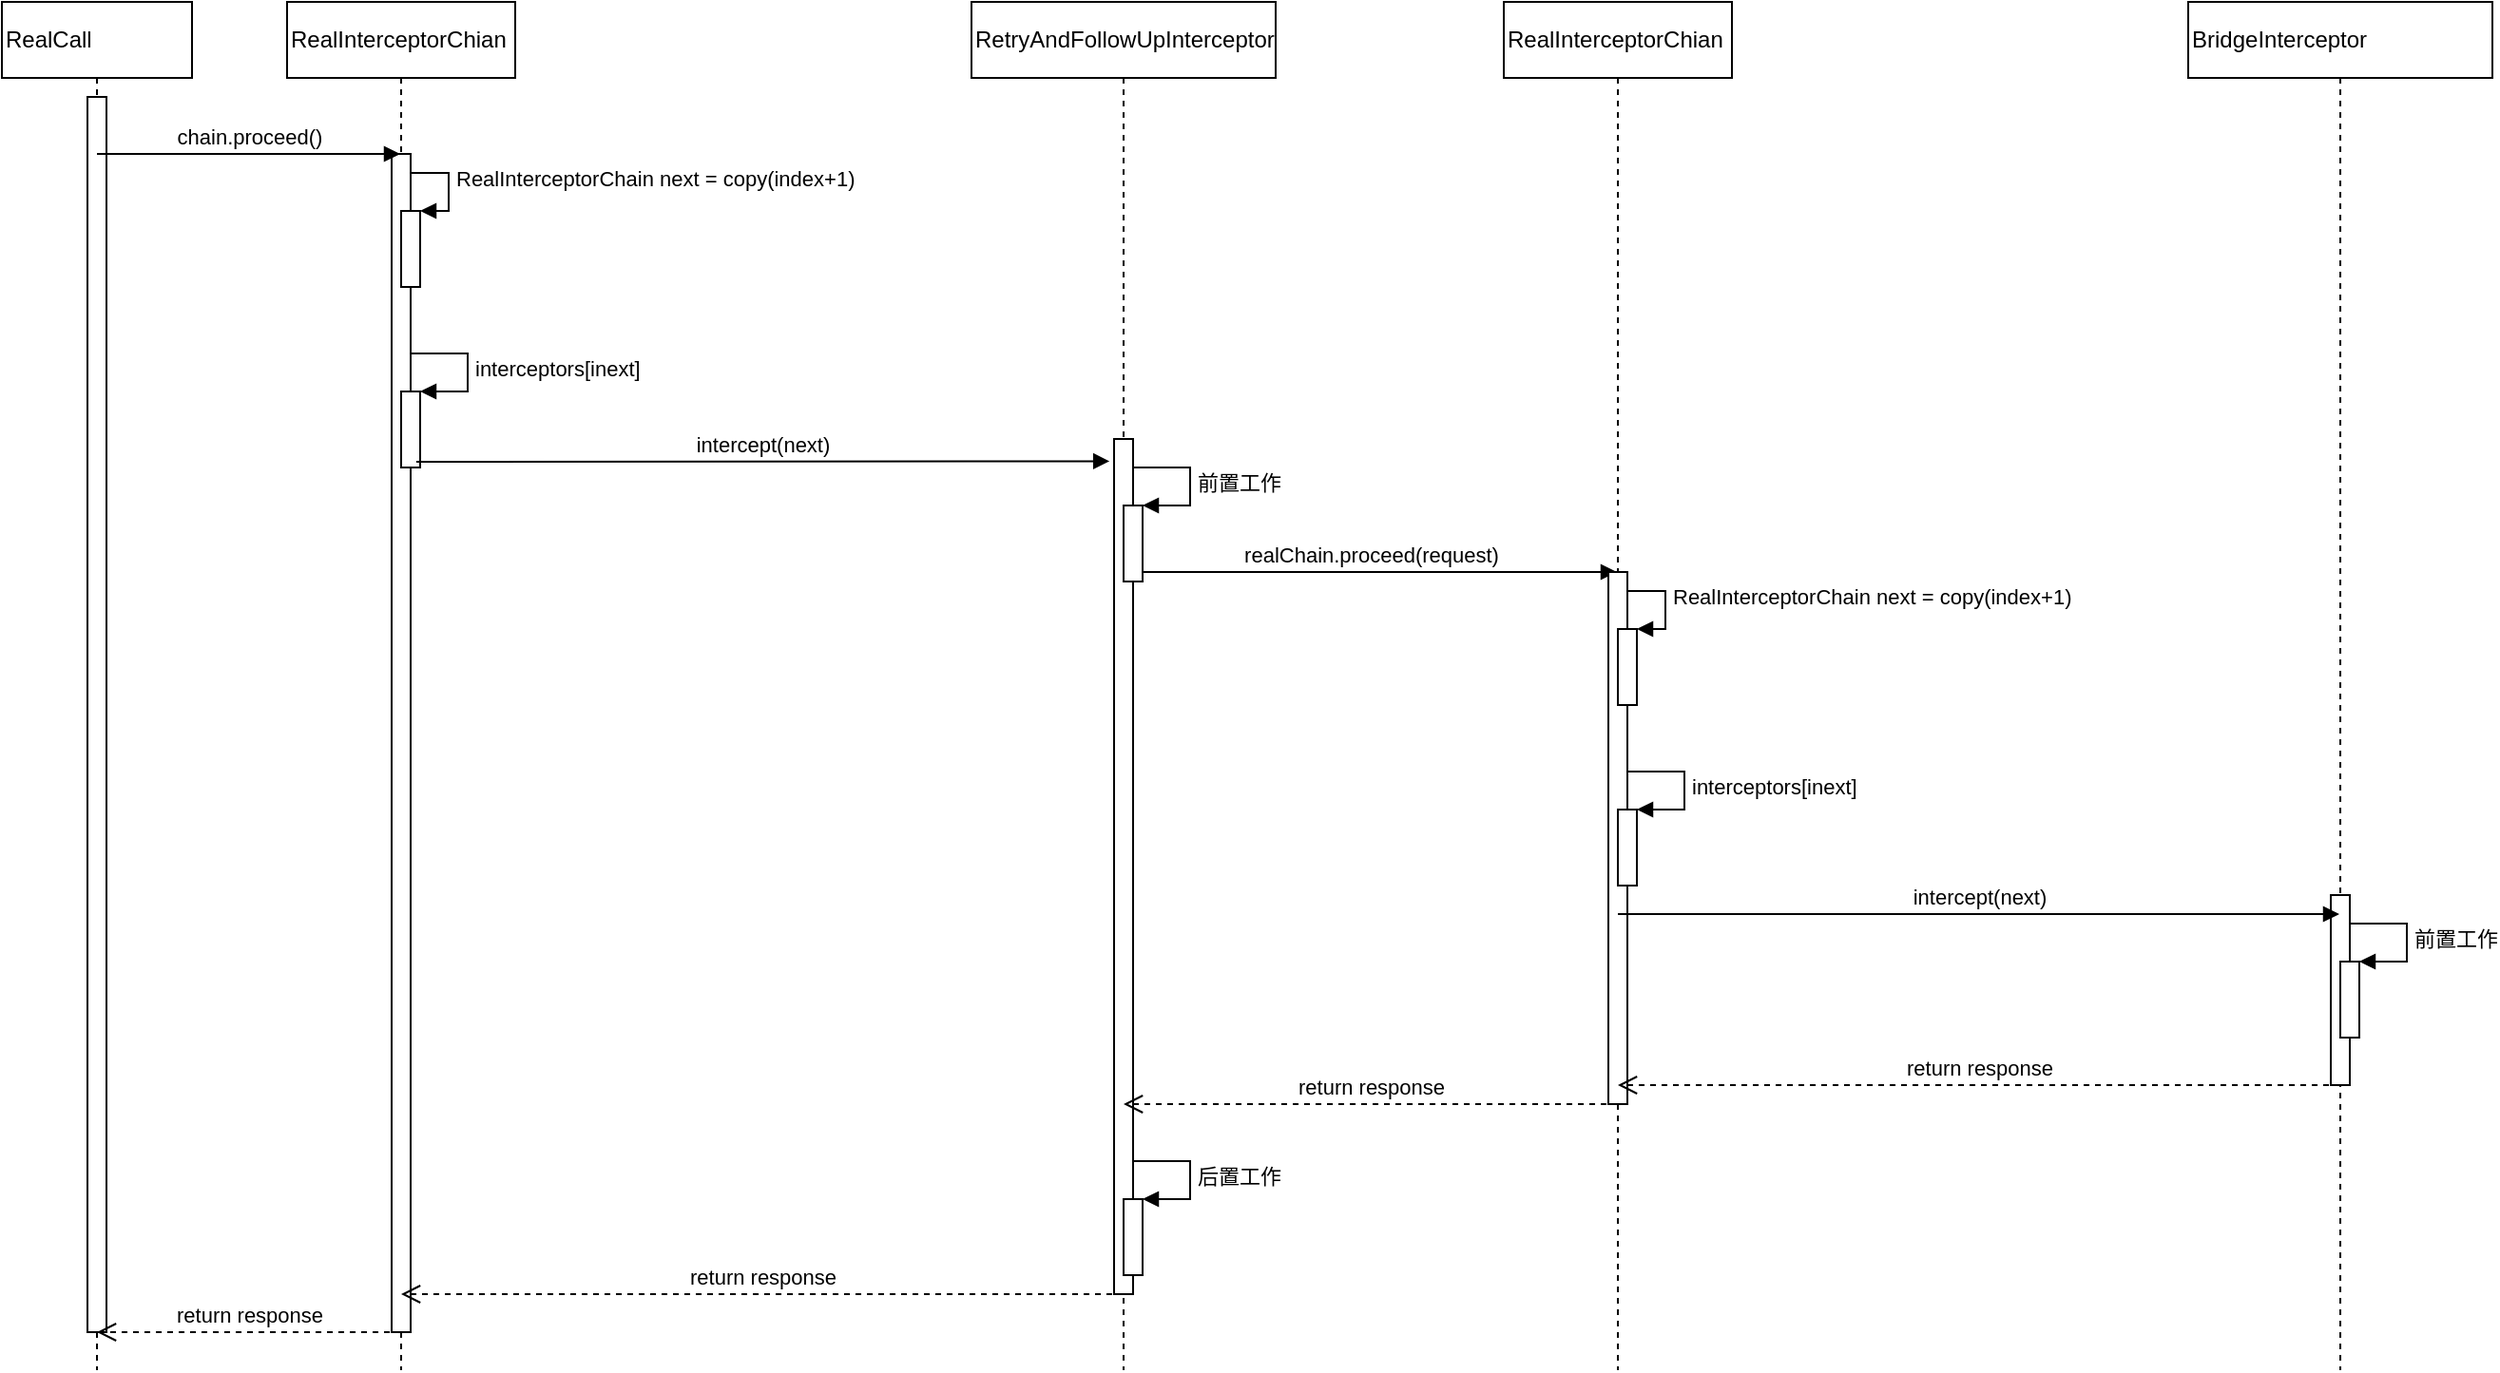 <mxfile version="14.6.12" type="github">
  <diagram id="v5wKXylL2HUCCBAEHade" name="Page-1">
    <mxGraphModel dx="1978" dy="796" grid="1" gridSize="10" guides="1" tooltips="1" connect="1" arrows="1" fold="1" page="1" pageScale="1" pageWidth="583" pageHeight="827" math="0" shadow="0">
      <root>
        <mxCell id="0" />
        <mxCell id="1" parent="0" />
        <mxCell id="iKJjP3LHMC31GOpHVhwv-23" value="RealInterceptorChian" style="shape=umlLifeline;perimeter=lifelinePerimeter;whiteSpace=wrap;html=1;container=1;collapsible=0;recursiveResize=0;outlineConnect=0;align=left;" vertex="1" parent="1">
          <mxGeometry x="80" y="40" width="120" height="720" as="geometry" />
        </mxCell>
        <mxCell id="iKJjP3LHMC31GOpHVhwv-31" value="RealInterceptorChain next = copy(index+1)" style="edgeStyle=orthogonalEdgeStyle;html=1;align=left;spacingLeft=2;endArrow=block;rounded=0;entryX=1;entryY=0;" edge="1" target="iKJjP3LHMC31GOpHVhwv-30" parent="iKJjP3LHMC31GOpHVhwv-23">
          <mxGeometry relative="1" as="geometry">
            <mxPoint x="55" y="90" as="sourcePoint" />
            <Array as="points">
              <mxPoint x="85" y="90" />
            </Array>
          </mxGeometry>
        </mxCell>
        <mxCell id="iKJjP3LHMC31GOpHVhwv-32" value="" style="html=1;points=[];perimeter=orthogonalPerimeter;align=left;" vertex="1" parent="iKJjP3LHMC31GOpHVhwv-23">
          <mxGeometry x="55" y="80" width="10" height="620" as="geometry" />
        </mxCell>
        <mxCell id="iKJjP3LHMC31GOpHVhwv-30" value="" style="html=1;points=[];perimeter=orthogonalPerimeter;align=left;" vertex="1" parent="iKJjP3LHMC31GOpHVhwv-23">
          <mxGeometry x="60" y="110" width="10" height="40" as="geometry" />
        </mxCell>
        <mxCell id="iKJjP3LHMC31GOpHVhwv-37" value="" style="html=1;points=[];perimeter=orthogonalPerimeter;align=left;" vertex="1" parent="iKJjP3LHMC31GOpHVhwv-23">
          <mxGeometry x="60" y="205" width="10" height="40" as="geometry" />
        </mxCell>
        <mxCell id="iKJjP3LHMC31GOpHVhwv-38" value="interceptors[inext]" style="edgeStyle=orthogonalEdgeStyle;html=1;align=left;spacingLeft=2;endArrow=block;rounded=0;entryX=1;entryY=0;" edge="1" target="iKJjP3LHMC31GOpHVhwv-37" parent="iKJjP3LHMC31GOpHVhwv-23">
          <mxGeometry relative="1" as="geometry">
            <mxPoint x="65" y="185" as="sourcePoint" />
            <Array as="points">
              <mxPoint x="95" y="185" />
            </Array>
          </mxGeometry>
        </mxCell>
        <mxCell id="iKJjP3LHMC31GOpHVhwv-39" value="RetryAndFollowUpInterceptor" style="shape=umlLifeline;perimeter=lifelinePerimeter;whiteSpace=wrap;html=1;container=1;collapsible=0;recursiveResize=0;outlineConnect=0;align=left;" vertex="1" parent="1">
          <mxGeometry x="440" y="40" width="160" height="720" as="geometry" />
        </mxCell>
        <mxCell id="iKJjP3LHMC31GOpHVhwv-41" value="" style="html=1;points=[];perimeter=orthogonalPerimeter;align=left;" vertex="1" parent="iKJjP3LHMC31GOpHVhwv-39">
          <mxGeometry x="75" y="230" width="10" height="450" as="geometry" />
        </mxCell>
        <mxCell id="iKJjP3LHMC31GOpHVhwv-48" value="realChain.proceed(request)" style="html=1;verticalAlign=bottom;endArrow=block;" edge="1" parent="iKJjP3LHMC31GOpHVhwv-39" target="iKJjP3LHMC31GOpHVhwv-42">
          <mxGeometry width="80" relative="1" as="geometry">
            <mxPoint x="80" y="300" as="sourcePoint" />
            <mxPoint x="160" y="300" as="targetPoint" />
          </mxGeometry>
        </mxCell>
        <mxCell id="iKJjP3LHMC31GOpHVhwv-55" value="" style="html=1;points=[];perimeter=orthogonalPerimeter;align=left;" vertex="1" parent="iKJjP3LHMC31GOpHVhwv-39">
          <mxGeometry x="80" y="265" width="10" height="40" as="geometry" />
        </mxCell>
        <mxCell id="iKJjP3LHMC31GOpHVhwv-56" value="前置工作" style="edgeStyle=orthogonalEdgeStyle;html=1;align=left;spacingLeft=2;endArrow=block;rounded=0;entryX=1;entryY=0;" edge="1" target="iKJjP3LHMC31GOpHVhwv-55" parent="iKJjP3LHMC31GOpHVhwv-39">
          <mxGeometry relative="1" as="geometry">
            <mxPoint x="85" y="245" as="sourcePoint" />
            <Array as="points">
              <mxPoint x="115" y="245" />
            </Array>
          </mxGeometry>
        </mxCell>
        <mxCell id="iKJjP3LHMC31GOpHVhwv-59" value="" style="html=1;points=[];perimeter=orthogonalPerimeter;align=left;" vertex="1" parent="iKJjP3LHMC31GOpHVhwv-39">
          <mxGeometry x="80" y="630" width="10" height="40" as="geometry" />
        </mxCell>
        <mxCell id="iKJjP3LHMC31GOpHVhwv-60" value="后置工作" style="edgeStyle=orthogonalEdgeStyle;html=1;align=left;spacingLeft=2;endArrow=block;rounded=0;entryX=1;entryY=0;" edge="1" target="iKJjP3LHMC31GOpHVhwv-59" parent="iKJjP3LHMC31GOpHVhwv-39">
          <mxGeometry relative="1" as="geometry">
            <mxPoint x="85" y="610" as="sourcePoint" />
            <Array as="points">
              <mxPoint x="115" y="610" />
            </Array>
          </mxGeometry>
        </mxCell>
        <mxCell id="iKJjP3LHMC31GOpHVhwv-72" value="return response" style="html=1;verticalAlign=bottom;endArrow=open;dashed=1;endSize=8;" edge="1" parent="iKJjP3LHMC31GOpHVhwv-39" target="iKJjP3LHMC31GOpHVhwv-23">
          <mxGeometry relative="1" as="geometry">
            <mxPoint x="80" y="680" as="sourcePoint" />
            <mxPoint y="680" as="targetPoint" />
          </mxGeometry>
        </mxCell>
        <mxCell id="iKJjP3LHMC31GOpHVhwv-40" value="intercept(next)" style="html=1;verticalAlign=bottom;endArrow=block;entryX=-0.241;entryY=0.026;entryDx=0;entryDy=0;entryPerimeter=0;" edge="1" parent="1" target="iKJjP3LHMC31GOpHVhwv-41">
          <mxGeometry width="80" relative="1" as="geometry">
            <mxPoint x="148" y="282" as="sourcePoint" />
            <mxPoint x="220" y="300" as="targetPoint" />
          </mxGeometry>
        </mxCell>
        <mxCell id="iKJjP3LHMC31GOpHVhwv-42" value="RealInterceptorChian" style="shape=umlLifeline;perimeter=lifelinePerimeter;whiteSpace=wrap;html=1;container=1;collapsible=0;recursiveResize=0;outlineConnect=0;align=left;" vertex="1" parent="1">
          <mxGeometry x="720" y="40" width="120" height="720" as="geometry" />
        </mxCell>
        <mxCell id="iKJjP3LHMC31GOpHVhwv-43" value="RealInterceptorChain next = copy(index+1)" style="edgeStyle=orthogonalEdgeStyle;html=1;align=left;spacingLeft=2;endArrow=block;rounded=0;entryX=1;entryY=0;" edge="1" parent="iKJjP3LHMC31GOpHVhwv-42" target="iKJjP3LHMC31GOpHVhwv-45">
          <mxGeometry relative="1" as="geometry">
            <mxPoint x="55" y="310" as="sourcePoint" />
            <Array as="points">
              <mxPoint x="85" y="310" />
            </Array>
          </mxGeometry>
        </mxCell>
        <mxCell id="iKJjP3LHMC31GOpHVhwv-44" value="" style="html=1;points=[];perimeter=orthogonalPerimeter;align=left;" vertex="1" parent="iKJjP3LHMC31GOpHVhwv-42">
          <mxGeometry x="55" y="300" width="10" height="280" as="geometry" />
        </mxCell>
        <mxCell id="iKJjP3LHMC31GOpHVhwv-45" value="" style="html=1;points=[];perimeter=orthogonalPerimeter;align=left;" vertex="1" parent="iKJjP3LHMC31GOpHVhwv-42">
          <mxGeometry x="60" y="330" width="10" height="40" as="geometry" />
        </mxCell>
        <mxCell id="iKJjP3LHMC31GOpHVhwv-46" value="" style="html=1;points=[];perimeter=orthogonalPerimeter;align=left;" vertex="1" parent="iKJjP3LHMC31GOpHVhwv-42">
          <mxGeometry x="60" y="425" width="10" height="40" as="geometry" />
        </mxCell>
        <mxCell id="iKJjP3LHMC31GOpHVhwv-47" value="interceptors[inext]" style="edgeStyle=orthogonalEdgeStyle;html=1;align=left;spacingLeft=2;endArrow=block;rounded=0;entryX=1;entryY=0;" edge="1" parent="iKJjP3LHMC31GOpHVhwv-42" target="iKJjP3LHMC31GOpHVhwv-46">
          <mxGeometry relative="1" as="geometry">
            <mxPoint x="65" y="405" as="sourcePoint" />
            <Array as="points">
              <mxPoint x="95" y="405" />
            </Array>
          </mxGeometry>
        </mxCell>
        <mxCell id="iKJjP3LHMC31GOpHVhwv-49" value="RealCall" style="shape=umlLifeline;perimeter=lifelinePerimeter;whiteSpace=wrap;html=1;container=1;collapsible=0;recursiveResize=0;outlineConnect=0;align=left;" vertex="1" parent="1">
          <mxGeometry x="-70" y="40" width="100" height="720" as="geometry" />
        </mxCell>
        <mxCell id="iKJjP3LHMC31GOpHVhwv-53" value="" style="html=1;points=[];perimeter=orthogonalPerimeter;align=left;" vertex="1" parent="iKJjP3LHMC31GOpHVhwv-49">
          <mxGeometry x="45" y="50" width="10" height="650" as="geometry" />
        </mxCell>
        <mxCell id="iKJjP3LHMC31GOpHVhwv-54" value="chain.proceed()" style="html=1;verticalAlign=bottom;endArrow=block;" edge="1" parent="iKJjP3LHMC31GOpHVhwv-49" target="iKJjP3LHMC31GOpHVhwv-23">
          <mxGeometry width="80" relative="1" as="geometry">
            <mxPoint x="50" y="80" as="sourcePoint" />
            <mxPoint x="130" y="80" as="targetPoint" />
          </mxGeometry>
        </mxCell>
        <mxCell id="iKJjP3LHMC31GOpHVhwv-61" value="BridgeInterceptor" style="shape=umlLifeline;perimeter=lifelinePerimeter;whiteSpace=wrap;html=1;container=1;collapsible=0;recursiveResize=0;outlineConnect=0;align=left;" vertex="1" parent="1">
          <mxGeometry x="1080" y="40" width="160" height="720" as="geometry" />
        </mxCell>
        <mxCell id="iKJjP3LHMC31GOpHVhwv-62" value="" style="html=1;points=[];perimeter=orthogonalPerimeter;align=left;" vertex="1" parent="iKJjP3LHMC31GOpHVhwv-61">
          <mxGeometry x="75" y="470" width="10" height="100" as="geometry" />
        </mxCell>
        <mxCell id="iKJjP3LHMC31GOpHVhwv-64" value="" style="html=1;points=[];perimeter=orthogonalPerimeter;align=left;" vertex="1" parent="iKJjP3LHMC31GOpHVhwv-61">
          <mxGeometry x="80" y="505" width="10" height="40" as="geometry" />
        </mxCell>
        <mxCell id="iKJjP3LHMC31GOpHVhwv-65" value="前置工作" style="edgeStyle=orthogonalEdgeStyle;html=1;align=left;spacingLeft=2;endArrow=block;rounded=0;entryX=1;entryY=0;" edge="1" parent="iKJjP3LHMC31GOpHVhwv-61" target="iKJjP3LHMC31GOpHVhwv-64">
          <mxGeometry relative="1" as="geometry">
            <mxPoint x="85" y="485" as="sourcePoint" />
            <Array as="points">
              <mxPoint x="115" y="485" />
            </Array>
          </mxGeometry>
        </mxCell>
        <mxCell id="iKJjP3LHMC31GOpHVhwv-70" value="return response" style="html=1;verticalAlign=bottom;endArrow=open;dashed=1;endSize=8;" edge="1" parent="iKJjP3LHMC31GOpHVhwv-61" target="iKJjP3LHMC31GOpHVhwv-42">
          <mxGeometry relative="1" as="geometry">
            <mxPoint x="80" y="570" as="sourcePoint" />
            <mxPoint y="570" as="targetPoint" />
          </mxGeometry>
        </mxCell>
        <mxCell id="iKJjP3LHMC31GOpHVhwv-68" value="intercept(next)" style="html=1;verticalAlign=bottom;endArrow=block;" edge="1" parent="1">
          <mxGeometry width="80" relative="1" as="geometry">
            <mxPoint x="780" y="520" as="sourcePoint" />
            <mxPoint x="1159.5" y="520" as="targetPoint" />
          </mxGeometry>
        </mxCell>
        <mxCell id="iKJjP3LHMC31GOpHVhwv-71" value="return response" style="html=1;verticalAlign=bottom;endArrow=open;dashed=1;endSize=8;" edge="1" parent="1" target="iKJjP3LHMC31GOpHVhwv-39">
          <mxGeometry relative="1" as="geometry">
            <mxPoint x="780" y="620" as="sourcePoint" />
            <mxPoint x="700" y="620" as="targetPoint" />
          </mxGeometry>
        </mxCell>
        <mxCell id="iKJjP3LHMC31GOpHVhwv-73" value="return response" style="html=1;verticalAlign=bottom;endArrow=open;dashed=1;endSize=8;" edge="1" parent="1" target="iKJjP3LHMC31GOpHVhwv-49">
          <mxGeometry relative="1" as="geometry">
            <mxPoint x="140" y="740" as="sourcePoint" />
            <mxPoint x="60" y="740" as="targetPoint" />
          </mxGeometry>
        </mxCell>
      </root>
    </mxGraphModel>
  </diagram>
</mxfile>
